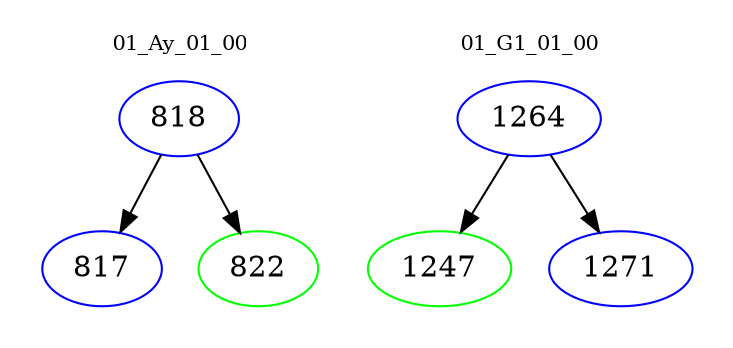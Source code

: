 digraph{
subgraph cluster_0 {
color = white
label = "01_Ay_01_00";
fontsize=10;
T0_818 [label="818", color="blue"]
T0_818 -> T0_817 [color="black"]
T0_817 [label="817", color="blue"]
T0_818 -> T0_822 [color="black"]
T0_822 [label="822", color="green"]
}
subgraph cluster_1 {
color = white
label = "01_G1_01_00";
fontsize=10;
T1_1264 [label="1264", color="blue"]
T1_1264 -> T1_1247 [color="black"]
T1_1247 [label="1247", color="green"]
T1_1264 -> T1_1271 [color="black"]
T1_1271 [label="1271", color="blue"]
}
}
